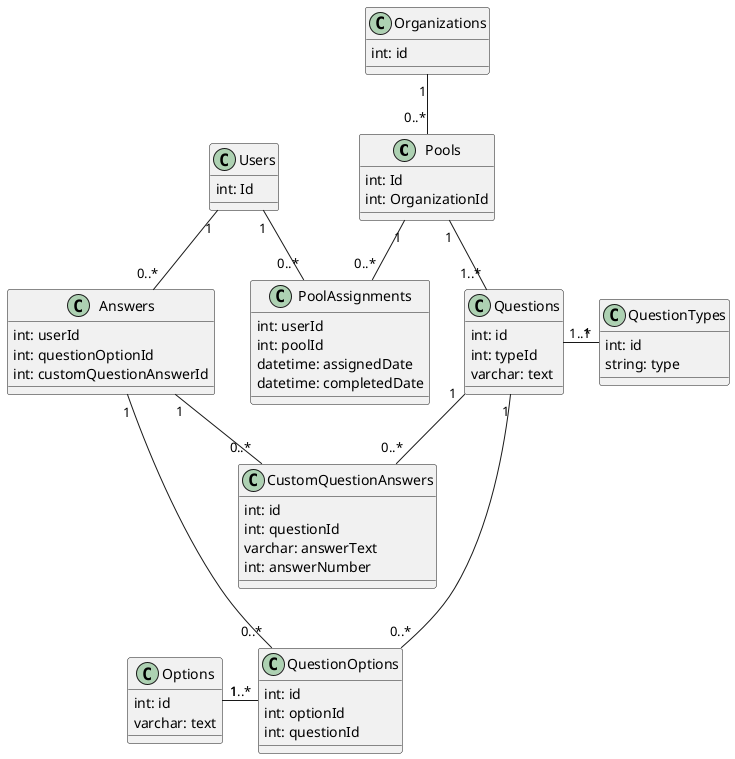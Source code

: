 @startuml
class Pools{
    int: Id
    int: OrganizationId
}
Pools "1" -- "0..*" PoolAssignments
Pools "1" -- "1..*" Questions

class Users{
    int: Id
}
Users "1" -- "0..*" PoolAssignments
Users "1" -- "0..*" Answers

class Organizations{
    int: id
}
Organizations"1" -- "0..*" Pools

class PoolAssignments{
    int: userId
    int: poolId
    datetime: assignedDate
    datetime: completedDate
}

class Questions{
    int: id
    int: typeId
    varchar: text
}
Questions "1" --- "0..*" QuestionOptions
Questions "1" -- "0..*" CustomQuestionAnswers
Questions "1..*" - "1" QuestionTypes

class QuestionTypes{
    int: id
    string: type
}

class Options{
    int: id
    varchar: text
}
Options "1" - "1..*" QuestionOptions

class QuestionOptions{
    int: id
    int: optionId
    int: questionId
}

class CustomQuestionAnswers{
    int: id
    int: questionId
    varchar: answerText
    int: answerNumber
}

class Answers{
    int: userId
    int: questionOptionId
    int: customQuestionAnswerId
}
Answers "1" --- "0..*" QuestionOptions
Answers "1" -- "0..*" CustomQuestionAnswers
@enduml